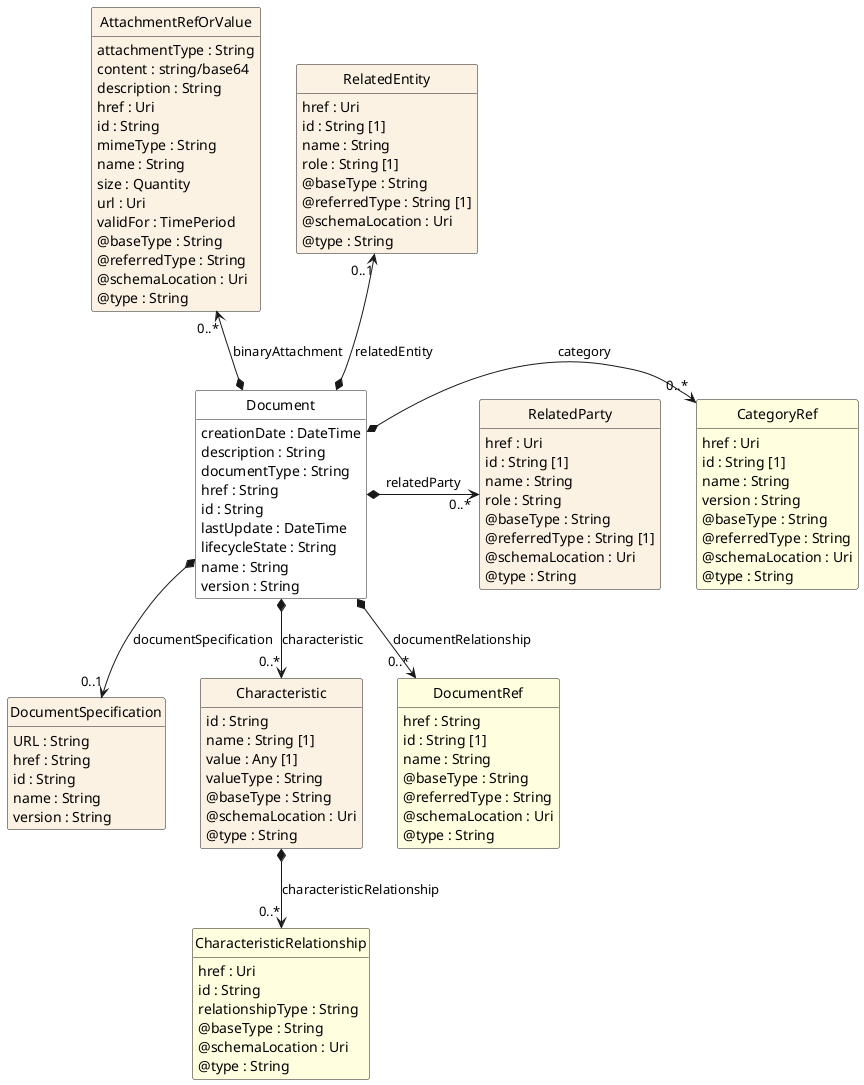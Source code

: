 @startuml
hide circle
hide methods
hide stereotype
show <<Enumeration>> stereotype
skinparam class {
   BackgroundColor<<Enumeration>> #E6F5F7
   BackgroundColor<<Ref>> #FFFFE0
   BackgroundColor<<Pivot>> #FFFFFFF
   BackgroundColor<<SimpleType>> #E2F0DA
   BackgroundColor #FCF2E3
}

class Document <<Pivot>> {
    creationDate : DateTime
    description : String
    documentType : String
    href : String
    id : String
    lastUpdate : DateTime
    lifecycleState : String
    name : String
    version : String
}

class AttachmentRefOrValue  {
    attachmentType : String
    content : string/base64
    description : String
    href : Uri
    id : String
    mimeType : String
    name : String
    size : Quantity
    url : Uri
    validFor : TimePeriod
    @baseType : String
    @referredType : String
    @schemaLocation : Uri
    @type : String
}

class DocumentSpecification  {
    URL : String
    href : String
    id : String
    name : String
    version : String
}

class RelatedEntity  {
    href : Uri
    id : String [1]
    name : String
    role : String [1]
    @baseType : String
    @referredType : String [1]
    @schemaLocation : Uri
    @type : String
}

class RelatedParty  {
    href : Uri
    id : String [1]
    name : String
    role : String
    @baseType : String
    @referredType : String [1]
    @schemaLocation : Uri
    @type : String
}

class Characteristic  {
    id : String
    name : String [1]
    value : Any [1]
    valueType : String
    @baseType : String
    @schemaLocation : Uri
    @type : String
}

class CharacteristicRelationship  <<Ref>> {
    href : Uri
    id : String
    relationshipType : String
    @baseType : String
    @schemaLocation : Uri
    @type : String
}

class CategoryRef  <<Ref>> {
    href : Uri
    id : String [1]
    name : String
    version : String
    @baseType : String
    @referredType : String
    @schemaLocation : Uri
    @type : String
}

class DocumentRef  <<Ref>> {
    href : String
    id : String [1]
    name : String
    @baseType : String
    @referredType : String
    @schemaLocation : Uri
    @type : String
}

CategoryRef "0..*" <-left-* Document : category

Document *-right-> "0..*" RelatedParty : relatedParty

RelatedEntity "0..1" <--* Document : relatedEntity

AttachmentRefOrValue "0..*" <--* Document : binaryAttachment

Document *-->  "0..*" DocumentRef : documentRelationship

Document *-->  "0..1" DocumentSpecification : documentSpecification

Document *-->  "0..*" Characteristic : characteristic

Characteristic *-->  "0..*" CharacteristicRelationship : characteristicRelationship

@enduml